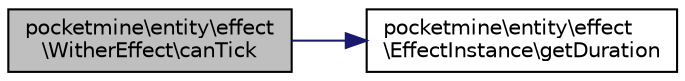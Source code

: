 digraph "pocketmine\entity\effect\WitherEffect\canTick"
{
 // INTERACTIVE_SVG=YES
 // LATEX_PDF_SIZE
  edge [fontname="Helvetica",fontsize="10",labelfontname="Helvetica",labelfontsize="10"];
  node [fontname="Helvetica",fontsize="10",shape=record];
  rankdir="LR";
  Node1 [label="pocketmine\\entity\\effect\l\\WitherEffect\\canTick",height=0.2,width=0.4,color="black", fillcolor="grey75", style="filled", fontcolor="black",tooltip=" "];
  Node1 -> Node2 [color="midnightblue",fontsize="10",style="solid",fontname="Helvetica"];
  Node2 [label="pocketmine\\entity\\effect\l\\EffectInstance\\getDuration",height=0.2,width=0.4,color="black", fillcolor="white", style="filled",URL="$dc/d2e/classpocketmine_1_1entity_1_1effect_1_1_effect_instance.html#aee865d554b3bfe2e39eacc935e8dc727",tooltip=" "];
}
